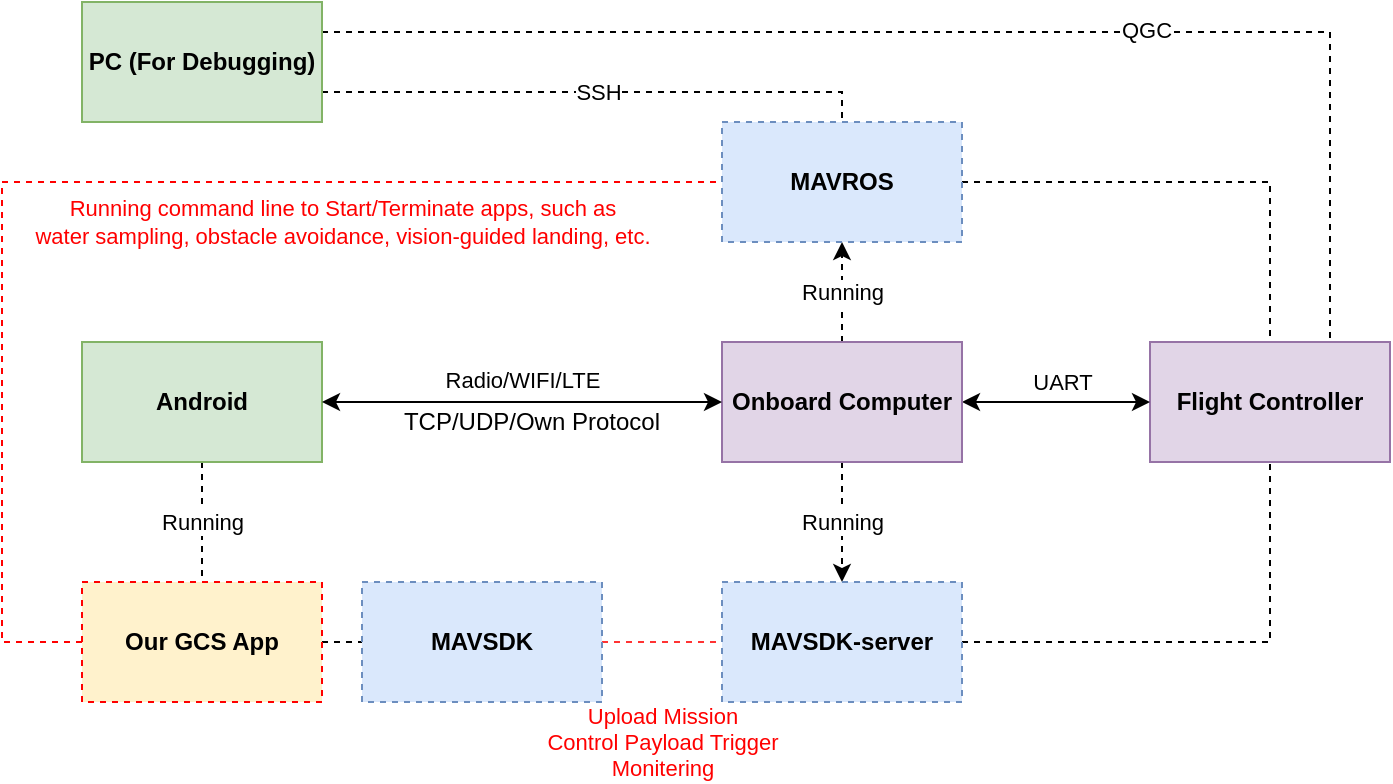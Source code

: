 <mxfile version="14.6.9" type="github">
  <diagram id="lMDNcOSs3lMQIxUguSS0" name="Page-1">
    <mxGraphModel dx="887" dy="814" grid="1" gridSize="10" guides="1" tooltips="1" connect="1" arrows="1" fold="1" page="1" pageScale="1" pageWidth="1169" pageHeight="827" math="0" shadow="0">
      <root>
        <mxCell id="0" />
        <mxCell id="1" parent="0" />
        <mxCell id="IrnzPBB1oJrZkGAjnWZN-1" value="Flight Controller" style="rounded=0;whiteSpace=wrap;html=1;fillColor=#e1d5e7;strokeColor=#9673a6;fontStyle=1" vertex="1" parent="1">
          <mxGeometry x="864" y="570" width="120" height="60" as="geometry" />
        </mxCell>
        <mxCell id="IrnzPBB1oJrZkGAjnWZN-2" style="edgeStyle=orthogonalEdgeStyle;rounded=0;orthogonalLoop=1;jettySize=auto;html=1;exitX=1;exitY=0.5;exitDx=0;exitDy=0;entryX=0;entryY=0.5;entryDx=0;entryDy=0;startArrow=classic;startFill=1;" edge="1" parent="1" source="IrnzPBB1oJrZkGAjnWZN-5" target="IrnzPBB1oJrZkGAjnWZN-1">
          <mxGeometry relative="1" as="geometry" />
        </mxCell>
        <mxCell id="IrnzPBB1oJrZkGAjnWZN-3" value="UART" style="edgeLabel;html=1;align=center;verticalAlign=middle;resizable=0;points=[];" vertex="1" connectable="0" parent="IrnzPBB1oJrZkGAjnWZN-2">
          <mxGeometry x="0.325" y="3" relative="1" as="geometry">
            <mxPoint x="-13" y="-7" as="offset" />
          </mxGeometry>
        </mxCell>
        <mxCell id="IrnzPBB1oJrZkGAjnWZN-4" value="Running" style="edgeStyle=orthogonalEdgeStyle;rounded=0;orthogonalLoop=1;jettySize=auto;html=1;exitX=0.5;exitY=0;exitDx=0;exitDy=0;entryX=0.5;entryY=1;entryDx=0;entryDy=0;dashed=1;startArrow=none;startFill=0;endArrow=classic;endFill=1;" edge="1" parent="1" source="IrnzPBB1oJrZkGAjnWZN-5" target="IrnzPBB1oJrZkGAjnWZN-9">
          <mxGeometry relative="1" as="geometry" />
        </mxCell>
        <mxCell id="IrnzPBB1oJrZkGAjnWZN-32" value="Running" style="edgeStyle=orthogonalEdgeStyle;rounded=0;orthogonalLoop=1;jettySize=auto;html=1;exitX=0.5;exitY=1;exitDx=0;exitDy=0;entryX=0.5;entryY=0;entryDx=0;entryDy=0;dashed=1;endArrow=classic;endFill=1;" edge="1" parent="1" source="IrnzPBB1oJrZkGAjnWZN-5" target="IrnzPBB1oJrZkGAjnWZN-30">
          <mxGeometry relative="1" as="geometry" />
        </mxCell>
        <mxCell id="IrnzPBB1oJrZkGAjnWZN-5" value="Onboard Computer" style="rounded=0;whiteSpace=wrap;html=1;fillColor=#e1d5e7;strokeColor=#9673a6;fontStyle=1" vertex="1" parent="1">
          <mxGeometry x="650" y="570" width="120" height="60" as="geometry" />
        </mxCell>
        <mxCell id="IrnzPBB1oJrZkGAjnWZN-8" style="edgeStyle=orthogonalEdgeStyle;rounded=0;orthogonalLoop=1;jettySize=auto;html=1;exitX=1;exitY=0.5;exitDx=0;exitDy=0;entryX=0.5;entryY=0;entryDx=0;entryDy=0;dashed=1;startArrow=none;startFill=0;endArrow=none;endFill=0;" edge="1" parent="1" source="IrnzPBB1oJrZkGAjnWZN-9" target="IrnzPBB1oJrZkGAjnWZN-1">
          <mxGeometry relative="1" as="geometry" />
        </mxCell>
        <mxCell id="IrnzPBB1oJrZkGAjnWZN-9" value="MAVROS" style="rounded=0;whiteSpace=wrap;html=1;fillColor=#dae8fc;strokeColor=#6c8ebf;fontStyle=1;dashed=1;" vertex="1" parent="1">
          <mxGeometry x="650" y="460" width="120" height="60" as="geometry" />
        </mxCell>
        <mxCell id="IrnzPBB1oJrZkGAjnWZN-28" style="edgeStyle=orthogonalEdgeStyle;rounded=0;orthogonalLoop=1;jettySize=auto;html=1;exitX=1;exitY=0.5;exitDx=0;exitDy=0;entryX=0;entryY=0.5;entryDx=0;entryDy=0;endArrow=none;endFill=0;dashed=1;" edge="1" parent="1" source="IrnzPBB1oJrZkGAjnWZN-11" target="IrnzPBB1oJrZkGAjnWZN-18">
          <mxGeometry relative="1" as="geometry" />
        </mxCell>
        <mxCell id="IrnzPBB1oJrZkGAjnWZN-41" value="Running command line to Start/Terminate apps, such as &lt;br&gt;water sampling, obstacle avoidance, vision-guided landing, etc." style="edgeStyle=orthogonalEdgeStyle;rounded=0;orthogonalLoop=1;jettySize=auto;html=1;exitX=0;exitY=0.5;exitDx=0;exitDy=0;entryX=0;entryY=0.5;entryDx=0;entryDy=0;dashed=1;startArrow=none;startFill=0;endArrow=none;endFill=0;strokeColor=#FF0000;fontColor=#FF0000;" edge="1" parent="1" source="IrnzPBB1oJrZkGAjnWZN-11" target="IrnzPBB1oJrZkGAjnWZN-9">
          <mxGeometry x="0.397" y="-20" relative="1" as="geometry">
            <Array as="points">
              <mxPoint x="290" y="720" />
              <mxPoint x="290" y="490" />
            </Array>
            <mxPoint as="offset" />
          </mxGeometry>
        </mxCell>
        <mxCell id="IrnzPBB1oJrZkGAjnWZN-11" value="Our GCS App" style="rounded=0;whiteSpace=wrap;html=1;fillColor=#fff2cc;fontStyle=1;dashed=1;strokeColor=#FF0000;" vertex="1" parent="1">
          <mxGeometry x="330" y="690" width="120" height="60" as="geometry" />
        </mxCell>
        <mxCell id="IrnzPBB1oJrZkGAjnWZN-29" value="Running" style="edgeStyle=orthogonalEdgeStyle;rounded=0;orthogonalLoop=1;jettySize=auto;html=1;exitX=0.5;exitY=1;exitDx=0;exitDy=0;entryX=0.5;entryY=0;entryDx=0;entryDy=0;dashed=1;endArrow=none;endFill=0;" edge="1" parent="1" source="IrnzPBB1oJrZkGAjnWZN-15" target="IrnzPBB1oJrZkGAjnWZN-11">
          <mxGeometry relative="1" as="geometry" />
        </mxCell>
        <mxCell id="IrnzPBB1oJrZkGAjnWZN-15" value="Android" style="rounded=0;whiteSpace=wrap;html=1;fillColor=#d5e8d4;strokeColor=#82b366;fontStyle=1" vertex="1" parent="1">
          <mxGeometry x="330" y="570" width="120" height="60" as="geometry" />
        </mxCell>
        <mxCell id="IrnzPBB1oJrZkGAjnWZN-16" style="edgeStyle=orthogonalEdgeStyle;rounded=0;orthogonalLoop=1;jettySize=auto;html=1;exitX=1;exitY=0.5;exitDx=0;exitDy=0;startArrow=classic;startFill=1;entryX=0;entryY=0.5;entryDx=0;entryDy=0;" edge="1" parent="1" source="IrnzPBB1oJrZkGAjnWZN-15" target="IrnzPBB1oJrZkGAjnWZN-5">
          <mxGeometry relative="1" as="geometry">
            <mxPoint x="780" y="610" as="sourcePoint" />
            <mxPoint x="650" y="600" as="targetPoint" />
            <Array as="points">
              <mxPoint x="560" y="600" />
              <mxPoint x="560" y="600" />
            </Array>
          </mxGeometry>
        </mxCell>
        <mxCell id="IrnzPBB1oJrZkGAjnWZN-31" value="Upload Mission&lt;br&gt;Control Payload Trigger&lt;br&gt;Monitering" style="edgeStyle=orthogonalEdgeStyle;rounded=0;orthogonalLoop=1;jettySize=auto;html=1;exitX=1;exitY=0.5;exitDx=0;exitDy=0;entryX=0;entryY=0.5;entryDx=0;entryDy=0;dashed=1;endArrow=none;endFill=0;strokeColor=#FF3333;fontColor=#FF0000;" edge="1" parent="1" source="IrnzPBB1oJrZkGAjnWZN-18" target="IrnzPBB1oJrZkGAjnWZN-30">
          <mxGeometry y="-50" relative="1" as="geometry">
            <mxPoint as="offset" />
          </mxGeometry>
        </mxCell>
        <mxCell id="IrnzPBB1oJrZkGAjnWZN-18" value="MAVSDK" style="rounded=0;whiteSpace=wrap;html=1;fillColor=#dae8fc;strokeColor=#6c8ebf;fontStyle=1;dashed=1;" vertex="1" parent="1">
          <mxGeometry x="470" y="690" width="120" height="60" as="geometry" />
        </mxCell>
        <mxCell id="IrnzPBB1oJrZkGAjnWZN-19" value="Radio/WIFI/LTE" style="edgeLabel;html=1;align=center;verticalAlign=middle;resizable=0;points=[];" vertex="1" connectable="0" parent="1">
          <mxGeometry x="550" y="589.0" as="geometry" />
        </mxCell>
        <mxCell id="IrnzPBB1oJrZkGAjnWZN-21" value="" style="shape=image;verticalLabelPosition=bottom;labelBackgroundColor=#ffffff;verticalAlign=top;aspect=fixed;imageAspect=0;image=https://mavlink.io/assets/site/logo_mavlink_small.png;" vertex="1" parent="1">
          <mxGeometry x="790" y="468" width="74" height="17.76" as="geometry" />
        </mxCell>
        <mxCell id="IrnzPBB1oJrZkGAjnWZN-25" value="" style="shape=image;html=1;verticalAlign=top;verticalLabelPosition=bottom;labelBackgroundColor=#ffffff;imageAspect=0;aspect=fixed;image=https://cdn2.iconfinder.com/data/icons/strongicon-vol-24-free/24/filetype-16-128.png;dashed=1;" vertex="1" parent="1">
          <mxGeometry x="660" y="481" width="18" height="18" as="geometry" />
        </mxCell>
        <mxCell id="IrnzPBB1oJrZkGAjnWZN-26" value="" style="shape=image;html=1;verticalAlign=top;verticalLabelPosition=bottom;labelBackgroundColor=#ffffff;imageAspect=0;aspect=fixed;image=https://cdn4.iconfinder.com/data/icons/logos-and-brands/512/181_Java_logo_logos-128.png;dashed=1;" vertex="1" parent="1">
          <mxGeometry x="480" y="710" width="20" height="20" as="geometry" />
        </mxCell>
        <mxCell id="IrnzPBB1oJrZkGAjnWZN-33" style="edgeStyle=orthogonalEdgeStyle;rounded=0;orthogonalLoop=1;jettySize=auto;html=1;exitX=1;exitY=0.5;exitDx=0;exitDy=0;entryX=0.5;entryY=1;entryDx=0;entryDy=0;dashed=1;endArrow=none;endFill=0;" edge="1" parent="1" source="IrnzPBB1oJrZkGAjnWZN-30" target="IrnzPBB1oJrZkGAjnWZN-1">
          <mxGeometry relative="1" as="geometry" />
        </mxCell>
        <mxCell id="IrnzPBB1oJrZkGAjnWZN-30" value="MAVSDK-server" style="rounded=0;whiteSpace=wrap;html=1;fillColor=#dae8fc;strokeColor=#6c8ebf;fontStyle=1;dashed=1;" vertex="1" parent="1">
          <mxGeometry x="650" y="690" width="120" height="60" as="geometry" />
        </mxCell>
        <mxCell id="IrnzPBB1oJrZkGAjnWZN-34" value="" style="shape=image;verticalLabelPosition=bottom;labelBackgroundColor=#ffffff;verticalAlign=top;aspect=fixed;imageAspect=0;image=https://mavlink.io/assets/site/logo_mavlink_small.png;" vertex="1" parent="1">
          <mxGeometry x="790" y="692.24" width="74" height="17.76" as="geometry" />
        </mxCell>
        <mxCell id="IrnzPBB1oJrZkGAjnWZN-35" value="TCP/UDP/Own Protocol" style="text;html=1;strokeColor=none;fillColor=none;align=center;verticalAlign=middle;whiteSpace=wrap;rounded=0;" vertex="1" parent="1">
          <mxGeometry x="470" y="600" width="170" height="20" as="geometry" />
        </mxCell>
        <mxCell id="IrnzPBB1oJrZkGAjnWZN-39" value="SSH" style="edgeStyle=orthogonalEdgeStyle;rounded=0;orthogonalLoop=1;jettySize=auto;html=1;exitX=1;exitY=0.75;exitDx=0;exitDy=0;entryX=0.5;entryY=0;entryDx=0;entryDy=0;startArrow=none;startFill=0;endArrow=none;endFill=0;dashed=1;" edge="1" parent="1" source="IrnzPBB1oJrZkGAjnWZN-36" target="IrnzPBB1oJrZkGAjnWZN-9">
          <mxGeometry relative="1" as="geometry">
            <Array as="points">
              <mxPoint x="710" y="445" />
            </Array>
          </mxGeometry>
        </mxCell>
        <mxCell id="IrnzPBB1oJrZkGAjnWZN-42" style="edgeStyle=orthogonalEdgeStyle;rounded=0;orthogonalLoop=1;jettySize=auto;html=1;exitX=1;exitY=0.25;exitDx=0;exitDy=0;entryX=0.75;entryY=0;entryDx=0;entryDy=0;dashed=1;startArrow=none;startFill=0;endArrow=none;endFill=0;" edge="1" parent="1" source="IrnzPBB1oJrZkGAjnWZN-36" target="IrnzPBB1oJrZkGAjnWZN-1">
          <mxGeometry relative="1" as="geometry" />
        </mxCell>
        <mxCell id="IrnzPBB1oJrZkGAjnWZN-43" value="QGC" style="edgeLabel;html=1;align=center;verticalAlign=middle;resizable=0;points=[];" vertex="1" connectable="0" parent="IrnzPBB1oJrZkGAjnWZN-42">
          <mxGeometry x="0.251" y="1" relative="1" as="geometry">
            <mxPoint as="offset" />
          </mxGeometry>
        </mxCell>
        <mxCell id="IrnzPBB1oJrZkGAjnWZN-36" value="PC (For Debugging)" style="rounded=0;whiteSpace=wrap;html=1;fillColor=#d5e8d4;strokeColor=#82b366;fontStyle=1" vertex="1" parent="1">
          <mxGeometry x="330" y="400" width="120" height="60" as="geometry" />
        </mxCell>
      </root>
    </mxGraphModel>
  </diagram>
</mxfile>
